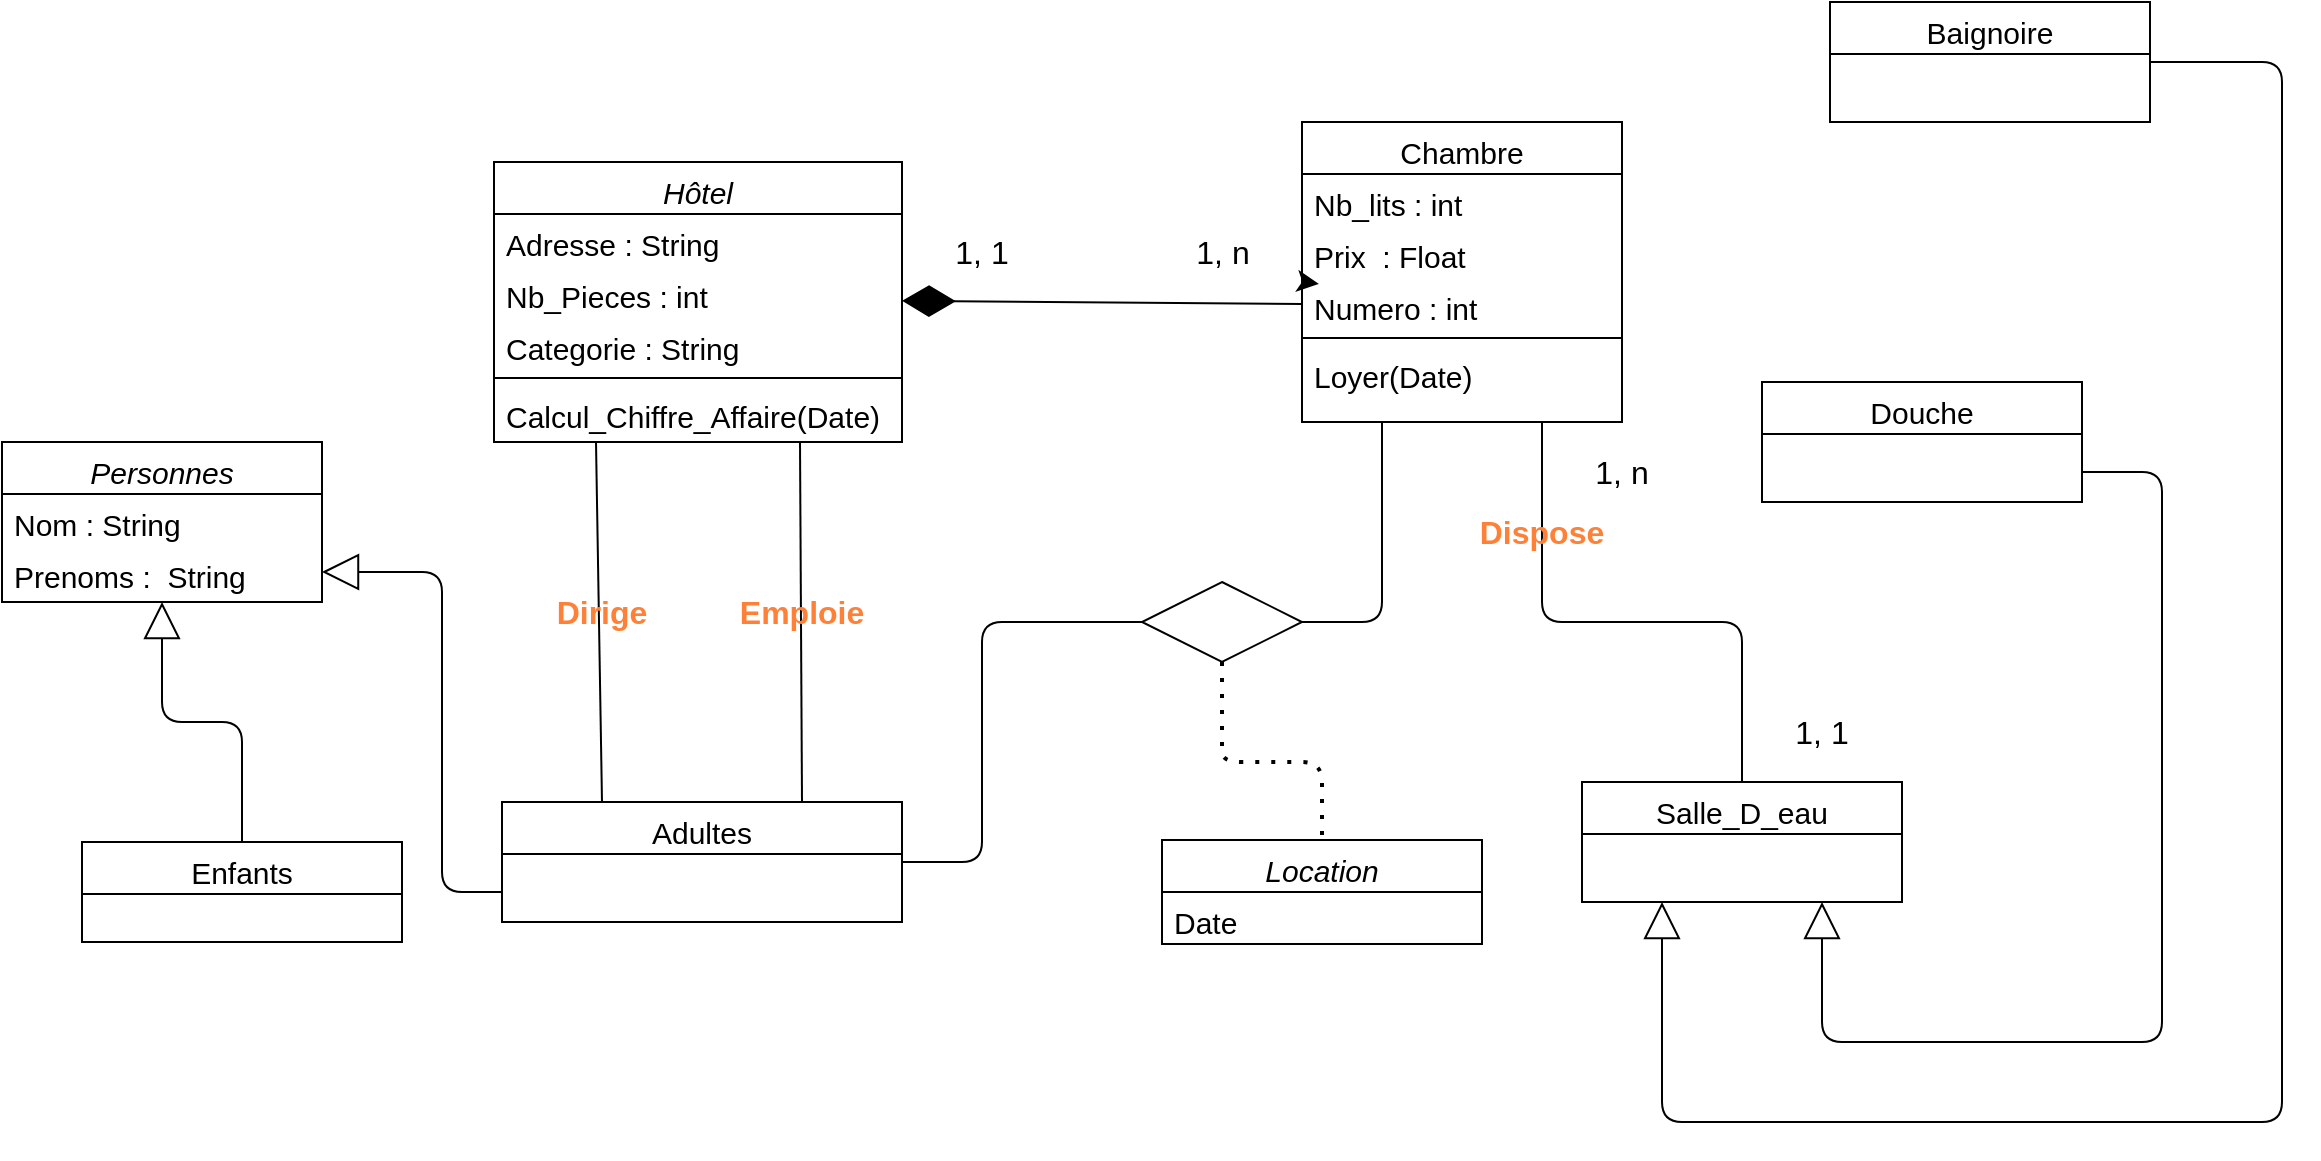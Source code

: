 <mxfile version="23.0.0" type="device">
  <diagram id="C5RBs43oDa-KdzZeNtuy" name="Page-1">
    <mxGraphModel dx="2240" dy="863" grid="1" gridSize="10" guides="1" tooltips="1" connect="1" arrows="1" fold="1" page="1" pageScale="1" pageWidth="827" pageHeight="1169" math="0" shadow="0">
      <root>
        <mxCell id="WIyWlLk6GJQsqaUBKTNV-0" />
        <mxCell id="WIyWlLk6GJQsqaUBKTNV-1" parent="WIyWlLk6GJQsqaUBKTNV-0" />
        <mxCell id="zkfFHV4jXpPFQw0GAbJ--0" value="Hôtel" style="swimlane;fontStyle=2;align=center;verticalAlign=top;childLayout=stackLayout;horizontal=1;startSize=26;horizontalStack=0;resizeParent=1;resizeLast=0;collapsible=1;marginBottom=0;rounded=0;shadow=0;strokeWidth=1;fontSize=15;" parent="WIyWlLk6GJQsqaUBKTNV-1" vertex="1">
          <mxGeometry x="-414" y="80" width="204" height="140" as="geometry">
            <mxRectangle x="230" y="140" width="160" height="26" as="alternateBounds" />
          </mxGeometry>
        </mxCell>
        <mxCell id="zkfFHV4jXpPFQw0GAbJ--1" value="Adresse : String" style="text;align=left;verticalAlign=top;spacingLeft=4;spacingRight=4;overflow=hidden;rotatable=0;points=[[0,0.5],[1,0.5]];portConstraint=eastwest;fontSize=15;" parent="zkfFHV4jXpPFQw0GAbJ--0" vertex="1">
          <mxGeometry y="26" width="204" height="26" as="geometry" />
        </mxCell>
        <mxCell id="zkfFHV4jXpPFQw0GAbJ--2" value="Nb_Pieces : int" style="text;align=left;verticalAlign=top;spacingLeft=4;spacingRight=4;overflow=hidden;rotatable=0;points=[[0,0.5],[1,0.5]];portConstraint=eastwest;rounded=0;shadow=0;html=0;fontSize=15;" parent="zkfFHV4jXpPFQw0GAbJ--0" vertex="1">
          <mxGeometry y="52" width="204" height="26" as="geometry" />
        </mxCell>
        <mxCell id="zkfFHV4jXpPFQw0GAbJ--3" value="Categorie : String" style="text;align=left;verticalAlign=top;spacingLeft=4;spacingRight=4;overflow=hidden;rotatable=0;points=[[0,0.5],[1,0.5]];portConstraint=eastwest;rounded=0;shadow=0;html=0;fontSize=15;" parent="zkfFHV4jXpPFQw0GAbJ--0" vertex="1">
          <mxGeometry y="78" width="204" height="26" as="geometry" />
        </mxCell>
        <mxCell id="zkfFHV4jXpPFQw0GAbJ--4" value="" style="line;html=1;strokeWidth=1;align=left;verticalAlign=middle;spacingTop=-1;spacingLeft=3;spacingRight=3;rotatable=0;labelPosition=right;points=[];portConstraint=eastwest;" parent="zkfFHV4jXpPFQw0GAbJ--0" vertex="1">
          <mxGeometry y="104" width="204" height="8" as="geometry" />
        </mxCell>
        <mxCell id="zkfFHV4jXpPFQw0GAbJ--5" value="Calcul_Chiffre_Affaire(Date)" style="text;align=left;verticalAlign=top;spacingLeft=4;spacingRight=4;overflow=hidden;rotatable=0;points=[[0,0.5],[1,0.5]];portConstraint=eastwest;fontSize=15;" parent="zkfFHV4jXpPFQw0GAbJ--0" vertex="1">
          <mxGeometry y="112" width="204" height="26" as="geometry" />
        </mxCell>
        <mxCell id="zkfFHV4jXpPFQw0GAbJ--13" value="Adultes" style="swimlane;fontStyle=0;align=center;verticalAlign=top;childLayout=stackLayout;horizontal=1;startSize=26;horizontalStack=0;resizeParent=1;resizeLast=0;collapsible=1;marginBottom=0;rounded=0;shadow=0;strokeWidth=1;fontSize=15;" parent="WIyWlLk6GJQsqaUBKTNV-1" vertex="1">
          <mxGeometry x="-410" y="400" width="200" height="60" as="geometry">
            <mxRectangle x="340" y="380" width="170" height="26" as="alternateBounds" />
          </mxGeometry>
        </mxCell>
        <mxCell id="zkfFHV4jXpPFQw0GAbJ--17" value="Chambre" style="swimlane;fontStyle=0;align=center;verticalAlign=top;childLayout=stackLayout;horizontal=1;startSize=26;horizontalStack=0;resizeParent=1;resizeLast=0;collapsible=1;marginBottom=0;rounded=0;shadow=0;strokeWidth=1;fontSize=15;" parent="WIyWlLk6GJQsqaUBKTNV-1" vertex="1">
          <mxGeometry x="-10" y="60" width="160" height="150" as="geometry">
            <mxRectangle x="550" y="140" width="160" height="26" as="alternateBounds" />
          </mxGeometry>
        </mxCell>
        <mxCell id="zkfFHV4jXpPFQw0GAbJ--18" value="Nb_lits : int" style="text;align=left;verticalAlign=top;spacingLeft=4;spacingRight=4;overflow=hidden;rotatable=0;points=[[0,0.5],[1,0.5]];portConstraint=eastwest;fontSize=15;" parent="zkfFHV4jXpPFQw0GAbJ--17" vertex="1">
          <mxGeometry y="26" width="160" height="26" as="geometry" />
        </mxCell>
        <mxCell id="zkfFHV4jXpPFQw0GAbJ--19" value="Prix  : Float " style="text;align=left;verticalAlign=top;spacingLeft=4;spacingRight=4;overflow=hidden;rotatable=0;points=[[0,0.5],[1,0.5]];portConstraint=eastwest;rounded=0;shadow=0;html=0;fontSize=15;" parent="zkfFHV4jXpPFQw0GAbJ--17" vertex="1">
          <mxGeometry y="52" width="160" height="26" as="geometry" />
        </mxCell>
        <mxCell id="zkfFHV4jXpPFQw0GAbJ--20" value="Numero : int" style="text;align=left;verticalAlign=top;spacingLeft=4;spacingRight=4;overflow=hidden;rotatable=0;points=[[0,0.5],[1,0.5]];portConstraint=eastwest;rounded=0;shadow=0;html=0;fontSize=15;" parent="zkfFHV4jXpPFQw0GAbJ--17" vertex="1">
          <mxGeometry y="78" width="160" height="26" as="geometry" />
        </mxCell>
        <mxCell id="zkfFHV4jXpPFQw0GAbJ--23" value="" style="line;html=1;strokeWidth=1;align=left;verticalAlign=middle;spacingTop=-1;spacingLeft=3;spacingRight=3;rotatable=0;labelPosition=right;points=[];portConstraint=eastwest;" parent="zkfFHV4jXpPFQw0GAbJ--17" vertex="1">
          <mxGeometry y="104" width="160" height="8" as="geometry" />
        </mxCell>
        <mxCell id="zkfFHV4jXpPFQw0GAbJ--25" value="Loyer(Date)" style="text;align=left;verticalAlign=top;spacingLeft=4;spacingRight=4;overflow=hidden;rotatable=0;points=[[0,0.5],[1,0.5]];portConstraint=eastwest;fontSize=15;" parent="zkfFHV4jXpPFQw0GAbJ--17" vertex="1">
          <mxGeometry y="112" width="160" height="26" as="geometry" />
        </mxCell>
        <mxCell id="TV3IHAltSLx7BxlnFVNi-76" style="edgeStyle=none;curved=1;rounded=0;orthogonalLoop=1;jettySize=auto;html=1;entryX=0.053;entryY=0.115;entryDx=0;entryDy=0;entryPerimeter=0;fontSize=12;startSize=8;endSize=8;" edge="1" parent="zkfFHV4jXpPFQw0GAbJ--17" source="zkfFHV4jXpPFQw0GAbJ--20" target="zkfFHV4jXpPFQw0GAbJ--20">
          <mxGeometry relative="1" as="geometry" />
        </mxCell>
        <mxCell id="TV3IHAltSLx7BxlnFVNi-20" value="Salle_D_eau" style="swimlane;fontStyle=0;align=center;verticalAlign=top;childLayout=stackLayout;horizontal=1;startSize=26;horizontalStack=0;resizeParent=1;resizeLast=0;collapsible=1;marginBottom=0;rounded=0;shadow=0;strokeWidth=1;fontSize=15;" vertex="1" parent="WIyWlLk6GJQsqaUBKTNV-1">
          <mxGeometry x="130" y="390" width="160" height="60" as="geometry">
            <mxRectangle x="340" y="380" width="170" height="26" as="alternateBounds" />
          </mxGeometry>
        </mxCell>
        <mxCell id="TV3IHAltSLx7BxlnFVNi-21" value="Baignoire" style="swimlane;fontStyle=0;align=center;verticalAlign=top;childLayout=stackLayout;horizontal=1;startSize=26;horizontalStack=0;resizeParent=1;resizeLast=0;collapsible=1;marginBottom=0;rounded=0;shadow=0;strokeWidth=1;fontSize=15;" vertex="1" parent="WIyWlLk6GJQsqaUBKTNV-1">
          <mxGeometry x="254" width="160" height="60" as="geometry">
            <mxRectangle x="340" y="380" width="170" height="26" as="alternateBounds" />
          </mxGeometry>
        </mxCell>
        <mxCell id="TV3IHAltSLx7BxlnFVNi-22" value="Douche" style="swimlane;fontStyle=0;align=center;verticalAlign=top;childLayout=stackLayout;horizontal=1;startSize=26;horizontalStack=0;resizeParent=1;resizeLast=0;collapsible=1;marginBottom=0;rounded=0;shadow=0;strokeWidth=1;fontSize=15;" vertex="1" parent="WIyWlLk6GJQsqaUBKTNV-1">
          <mxGeometry x="220" y="190" width="160" height="60" as="geometry">
            <mxRectangle x="340" y="380" width="170" height="26" as="alternateBounds" />
          </mxGeometry>
        </mxCell>
        <mxCell id="TV3IHAltSLx7BxlnFVNi-25" value="Enfants" style="swimlane;fontStyle=0;align=center;verticalAlign=top;childLayout=stackLayout;horizontal=1;startSize=26;horizontalStack=0;resizeParent=1;resizeLast=0;collapsible=1;marginBottom=0;rounded=0;shadow=0;strokeWidth=1;fontSize=15;" vertex="1" parent="WIyWlLk6GJQsqaUBKTNV-1">
          <mxGeometry x="-620" y="420" width="160" height="50" as="geometry">
            <mxRectangle x="340" y="380" width="170" height="26" as="alternateBounds" />
          </mxGeometry>
        </mxCell>
        <mxCell id="TV3IHAltSLx7BxlnFVNi-36" style="edgeStyle=none;curved=1;rounded=0;orthogonalLoop=1;jettySize=auto;html=1;fontSize=12;startSize=8;endSize=8;" edge="1" parent="WIyWlLk6GJQsqaUBKTNV-1" source="TV3IHAltSLx7BxlnFVNi-26">
          <mxGeometry relative="1" as="geometry">
            <mxPoint x="-500" y="300" as="targetPoint" />
          </mxGeometry>
        </mxCell>
        <mxCell id="TV3IHAltSLx7BxlnFVNi-26" value="Personnes" style="swimlane;fontStyle=2;align=center;verticalAlign=top;childLayout=stackLayout;horizontal=1;startSize=26;horizontalStack=0;resizeParent=1;resizeLast=0;collapsible=1;marginBottom=0;rounded=0;shadow=0;strokeWidth=1;fontSize=15;" vertex="1" parent="WIyWlLk6GJQsqaUBKTNV-1">
          <mxGeometry x="-660" y="220" width="160" height="80" as="geometry">
            <mxRectangle x="230" y="140" width="160" height="26" as="alternateBounds" />
          </mxGeometry>
        </mxCell>
        <mxCell id="TV3IHAltSLx7BxlnFVNi-27" value="Nom : String" style="text;align=left;verticalAlign=top;spacingLeft=4;spacingRight=4;overflow=hidden;rotatable=0;points=[[0,0.5],[1,0.5]];portConstraint=eastwest;fontSize=15;" vertex="1" parent="TV3IHAltSLx7BxlnFVNi-26">
          <mxGeometry y="26" width="160" height="26" as="geometry" />
        </mxCell>
        <mxCell id="TV3IHAltSLx7BxlnFVNi-28" value="Prenoms :  String" style="text;align=left;verticalAlign=top;spacingLeft=4;spacingRight=4;overflow=hidden;rotatable=0;points=[[0,0.5],[1,0.5]];portConstraint=eastwest;rounded=0;shadow=0;html=0;fontSize=15;" vertex="1" parent="TV3IHAltSLx7BxlnFVNi-26">
          <mxGeometry y="52" width="160" height="26" as="geometry" />
        </mxCell>
        <mxCell id="TV3IHAltSLx7BxlnFVNi-32" value="Location" style="swimlane;fontStyle=2;align=center;verticalAlign=top;childLayout=stackLayout;horizontal=1;startSize=26;horizontalStack=0;resizeParent=1;resizeLast=0;collapsible=1;marginBottom=0;rounded=0;shadow=0;strokeWidth=1;fontSize=15;" vertex="1" parent="WIyWlLk6GJQsqaUBKTNV-1">
          <mxGeometry x="-80" y="419" width="160" height="52" as="geometry">
            <mxRectangle x="230" y="140" width="160" height="26" as="alternateBounds" />
          </mxGeometry>
        </mxCell>
        <mxCell id="TV3IHAltSLx7BxlnFVNi-33" value="Date" style="text;align=left;verticalAlign=top;spacingLeft=4;spacingRight=4;overflow=hidden;rotatable=0;points=[[0,0.5],[1,0.5]];portConstraint=eastwest;fontSize=15;" vertex="1" parent="TV3IHAltSLx7BxlnFVNi-32">
          <mxGeometry y="26" width="160" height="26" as="geometry" />
        </mxCell>
        <mxCell id="TV3IHAltSLx7BxlnFVNi-45" value="" style="rhombus;whiteSpace=wrap;html=1;fontSize=16;" vertex="1" parent="WIyWlLk6GJQsqaUBKTNV-1">
          <mxGeometry x="-90" y="290" width="80" height="40" as="geometry" />
        </mxCell>
        <mxCell id="TV3IHAltSLx7BxlnFVNi-50" value="" style="endArrow=diamondThin;endFill=1;endSize=24;html=1;rounded=0;fontSize=12;curved=1;exitX=0;exitY=0.5;exitDx=0;exitDy=0;" edge="1" parent="WIyWlLk6GJQsqaUBKTNV-1" source="zkfFHV4jXpPFQw0GAbJ--20">
          <mxGeometry width="160" relative="1" as="geometry">
            <mxPoint x="-20" y="149.91" as="sourcePoint" />
            <mxPoint x="-210" y="149.41" as="targetPoint" />
          </mxGeometry>
        </mxCell>
        <mxCell id="TV3IHAltSLx7BxlnFVNi-61" value="" style="endArrow=none;html=1;rounded=1;fontSize=12;startSize=8;endSize=8;curved=0;exitX=1;exitY=0.5;exitDx=0;exitDy=0;entryX=0.25;entryY=1;entryDx=0;entryDy=0;" edge="1" parent="WIyWlLk6GJQsqaUBKTNV-1" source="TV3IHAltSLx7BxlnFVNi-45" target="zkfFHV4jXpPFQw0GAbJ--17">
          <mxGeometry width="50" height="50" relative="1" as="geometry">
            <mxPoint x="-350" y="280" as="sourcePoint" />
            <mxPoint x="-300" y="230" as="targetPoint" />
            <Array as="points">
              <mxPoint x="30" y="310" />
              <mxPoint x="30" y="260" />
            </Array>
          </mxGeometry>
        </mxCell>
        <mxCell id="TV3IHAltSLx7BxlnFVNi-62" value="" style="endArrow=none;html=1;rounded=1;fontSize=12;startSize=8;endSize=8;curved=0;exitX=1;exitY=0.5;exitDx=0;exitDy=0;entryX=0;entryY=0.5;entryDx=0;entryDy=0;" edge="1" parent="WIyWlLk6GJQsqaUBKTNV-1" source="zkfFHV4jXpPFQw0GAbJ--13" target="TV3IHAltSLx7BxlnFVNi-45">
          <mxGeometry width="50" height="50" relative="1" as="geometry">
            <mxPoint x="-350" y="280" as="sourcePoint" />
            <mxPoint x="-300" y="230" as="targetPoint" />
            <Array as="points">
              <mxPoint x="-170" y="430" />
              <mxPoint x="-170" y="310" />
            </Array>
          </mxGeometry>
        </mxCell>
        <mxCell id="TV3IHAltSLx7BxlnFVNi-63" value="" style="endArrow=block;endSize=16;endFill=0;html=1;rounded=1;fontSize=12;curved=0;exitX=0.5;exitY=0;exitDx=0;exitDy=0;entryX=0.5;entryY=1;entryDx=0;entryDy=0;" edge="1" parent="WIyWlLk6GJQsqaUBKTNV-1" source="TV3IHAltSLx7BxlnFVNi-25" target="TV3IHAltSLx7BxlnFVNi-26">
          <mxGeometry width="160" relative="1" as="geometry">
            <mxPoint x="-790" y="380" as="sourcePoint" />
            <mxPoint x="-630" y="380" as="targetPoint" />
            <Array as="points">
              <mxPoint x="-540" y="360" />
              <mxPoint x="-580" y="360" />
            </Array>
          </mxGeometry>
        </mxCell>
        <mxCell id="TV3IHAltSLx7BxlnFVNi-64" value="" style="endArrow=block;endSize=16;endFill=0;html=1;rounded=1;fontSize=12;curved=0;exitX=0;exitY=0.75;exitDx=0;exitDy=0;entryX=1;entryY=0.5;entryDx=0;entryDy=0;" edge="1" parent="WIyWlLk6GJQsqaUBKTNV-1" source="zkfFHV4jXpPFQw0GAbJ--13" target="TV3IHAltSLx7BxlnFVNi-28">
          <mxGeometry width="160" relative="1" as="geometry">
            <mxPoint x="-420" y="400" as="sourcePoint" />
            <mxPoint x="-460" y="280" as="targetPoint" />
            <Array as="points">
              <mxPoint x="-440" y="445" />
              <mxPoint x="-440" y="320" />
              <mxPoint x="-440" y="285" />
            </Array>
          </mxGeometry>
        </mxCell>
        <mxCell id="TV3IHAltSLx7BxlnFVNi-65" value="" style="endArrow=none;dashed=1;html=1;dashPattern=1 3;strokeWidth=2;rounded=1;fontSize=12;startSize=8;endSize=8;curved=0;exitX=0.5;exitY=1;exitDx=0;exitDy=0;entryX=0.5;entryY=0;entryDx=0;entryDy=0;" edge="1" parent="WIyWlLk6GJQsqaUBKTNV-1" source="TV3IHAltSLx7BxlnFVNi-45" target="TV3IHAltSLx7BxlnFVNi-32">
          <mxGeometry width="50" height="50" relative="1" as="geometry">
            <mxPoint y="320" as="sourcePoint" />
            <mxPoint x="50" y="450" as="targetPoint" />
            <Array as="points">
              <mxPoint x="-50" y="360" />
              <mxPoint x="-50" y="380" />
              <mxPoint y="380" />
            </Array>
          </mxGeometry>
        </mxCell>
        <mxCell id="TV3IHAltSLx7BxlnFVNi-66" value="" style="endArrow=none;html=1;rounded=1;fontSize=12;startSize=8;endSize=8;curved=0;entryX=0.75;entryY=1;entryDx=0;entryDy=0;exitX=0.5;exitY=0;exitDx=0;exitDy=0;" edge="1" parent="WIyWlLk6GJQsqaUBKTNV-1" source="TV3IHAltSLx7BxlnFVNi-20" target="zkfFHV4jXpPFQw0GAbJ--17">
          <mxGeometry width="50" height="50" relative="1" as="geometry">
            <mxPoint x="70" y="290" as="sourcePoint" />
            <mxPoint x="120" y="240" as="targetPoint" />
            <Array as="points">
              <mxPoint x="210" y="310" />
              <mxPoint x="110" y="310" />
            </Array>
          </mxGeometry>
        </mxCell>
        <mxCell id="TV3IHAltSLx7BxlnFVNi-68" value="" style="endArrow=block;endSize=16;endFill=0;html=1;rounded=1;fontSize=12;curved=0;exitX=1;exitY=0.5;exitDx=0;exitDy=0;entryX=0.25;entryY=1;entryDx=0;entryDy=0;" edge="1" parent="WIyWlLk6GJQsqaUBKTNV-1" source="TV3IHAltSLx7BxlnFVNi-21" target="TV3IHAltSLx7BxlnFVNi-20">
          <mxGeometry width="160" relative="1" as="geometry">
            <mxPoint x="30" y="260" as="sourcePoint" />
            <mxPoint x="500" y="30" as="targetPoint" />
            <Array as="points">
              <mxPoint x="480" y="30" />
              <mxPoint x="480" y="440" />
              <mxPoint x="480" y="560" />
              <mxPoint x="170" y="560" />
            </Array>
          </mxGeometry>
        </mxCell>
        <mxCell id="TV3IHAltSLx7BxlnFVNi-71" value="" style="endArrow=block;endSize=16;endFill=0;html=1;rounded=1;fontSize=12;curved=0;entryX=0.75;entryY=1;entryDx=0;entryDy=0;exitX=1;exitY=0.75;exitDx=0;exitDy=0;" edge="1" parent="WIyWlLk6GJQsqaUBKTNV-1" source="TV3IHAltSLx7BxlnFVNi-22" target="TV3IHAltSLx7BxlnFVNi-20">
          <mxGeometry width="160" relative="1" as="geometry">
            <mxPoint x="390" y="160" as="sourcePoint" />
            <mxPoint x="180" y="460" as="targetPoint" />
            <Array as="points">
              <mxPoint x="420" y="235" />
              <mxPoint x="420" y="460" />
              <mxPoint x="420" y="520" />
              <mxPoint x="250" y="520" />
            </Array>
          </mxGeometry>
        </mxCell>
        <mxCell id="TV3IHAltSLx7BxlnFVNi-72" value="" style="endArrow=none;html=1;rounded=0;fontSize=12;startSize=8;endSize=8;curved=1;entryX=0.25;entryY=1;entryDx=0;entryDy=0;exitX=0.25;exitY=0;exitDx=0;exitDy=0;" edge="1" parent="WIyWlLk6GJQsqaUBKTNV-1" source="zkfFHV4jXpPFQw0GAbJ--13" target="zkfFHV4jXpPFQw0GAbJ--0">
          <mxGeometry width="50" height="50" relative="1" as="geometry">
            <mxPoint x="-357" y="390" as="sourcePoint" />
            <mxPoint x="-120" y="360" as="targetPoint" />
          </mxGeometry>
        </mxCell>
        <mxCell id="TV3IHAltSLx7BxlnFVNi-73" value="" style="endArrow=none;html=1;rounded=0;fontSize=12;startSize=8;endSize=8;curved=1;exitX=0.75;exitY=0;exitDx=0;exitDy=0;entryX=0.75;entryY=1;entryDx=0;entryDy=0;" edge="1" parent="WIyWlLk6GJQsqaUBKTNV-1" source="zkfFHV4jXpPFQw0GAbJ--13" target="zkfFHV4jXpPFQw0GAbJ--0">
          <mxGeometry width="50" height="50" relative="1" as="geometry">
            <mxPoint x="-170" y="410" as="sourcePoint" />
            <mxPoint x="-280" y="270" as="targetPoint" />
          </mxGeometry>
        </mxCell>
        <mxCell id="TV3IHAltSLx7BxlnFVNi-80" value="1, n" style="text;html=1;align=center;verticalAlign=middle;resizable=0;points=[];autosize=1;strokeColor=none;fillColor=none;fontSize=16;" vertex="1" parent="WIyWlLk6GJQsqaUBKTNV-1">
          <mxGeometry x="-75" y="110" width="50" height="30" as="geometry" />
        </mxCell>
        <mxCell id="TV3IHAltSLx7BxlnFVNi-82" value="1, 1" style="text;html=1;strokeColor=none;fillColor=none;align=center;verticalAlign=middle;whiteSpace=wrap;rounded=0;fontSize=16;" vertex="1" parent="WIyWlLk6GJQsqaUBKTNV-1">
          <mxGeometry x="-200" y="110" width="60" height="30" as="geometry" />
        </mxCell>
        <mxCell id="TV3IHAltSLx7BxlnFVNi-83" value="&lt;b&gt;&lt;font color=&quot;#ff8138&quot;&gt;Dirige&lt;/font&gt;&lt;/b&gt;" style="text;html=1;strokeColor=none;fillColor=none;align=center;verticalAlign=middle;whiteSpace=wrap;rounded=0;fontSize=16;" vertex="1" parent="WIyWlLk6GJQsqaUBKTNV-1">
          <mxGeometry x="-390" y="290" width="60" height="30" as="geometry" />
        </mxCell>
        <mxCell id="TV3IHAltSLx7BxlnFVNi-85" value="&lt;font color=&quot;#ff8138&quot;&gt;&lt;b&gt;Emploie&lt;/b&gt;&lt;/font&gt;" style="text;html=1;strokeColor=none;fillColor=none;align=center;verticalAlign=middle;whiteSpace=wrap;rounded=0;fontSize=16;" vertex="1" parent="WIyWlLk6GJQsqaUBKTNV-1">
          <mxGeometry x="-290" y="290" width="60" height="30" as="geometry" />
        </mxCell>
        <mxCell id="TV3IHAltSLx7BxlnFVNi-86" value="&lt;b&gt;&lt;font color=&quot;#ff8138&quot;&gt;Dispose&lt;/font&gt;&lt;/b&gt;" style="text;html=1;strokeColor=none;fillColor=none;align=center;verticalAlign=middle;whiteSpace=wrap;rounded=0;fontSize=16;" vertex="1" parent="WIyWlLk6GJQsqaUBKTNV-1">
          <mxGeometry x="80" y="250" width="60" height="30" as="geometry" />
        </mxCell>
        <mxCell id="TV3IHAltSLx7BxlnFVNi-87" value="1, n" style="text;html=1;strokeColor=none;fillColor=none;align=center;verticalAlign=middle;whiteSpace=wrap;rounded=0;fontSize=16;" vertex="1" parent="WIyWlLk6GJQsqaUBKTNV-1">
          <mxGeometry x="120" y="220" width="60" height="30" as="geometry" />
        </mxCell>
        <mxCell id="TV3IHAltSLx7BxlnFVNi-89" value="1, 1" style="text;html=1;strokeColor=none;fillColor=none;align=center;verticalAlign=middle;whiteSpace=wrap;rounded=0;fontSize=16;" vertex="1" parent="WIyWlLk6GJQsqaUBKTNV-1">
          <mxGeometry x="220" y="350" width="60" height="30" as="geometry" />
        </mxCell>
      </root>
    </mxGraphModel>
  </diagram>
</mxfile>

